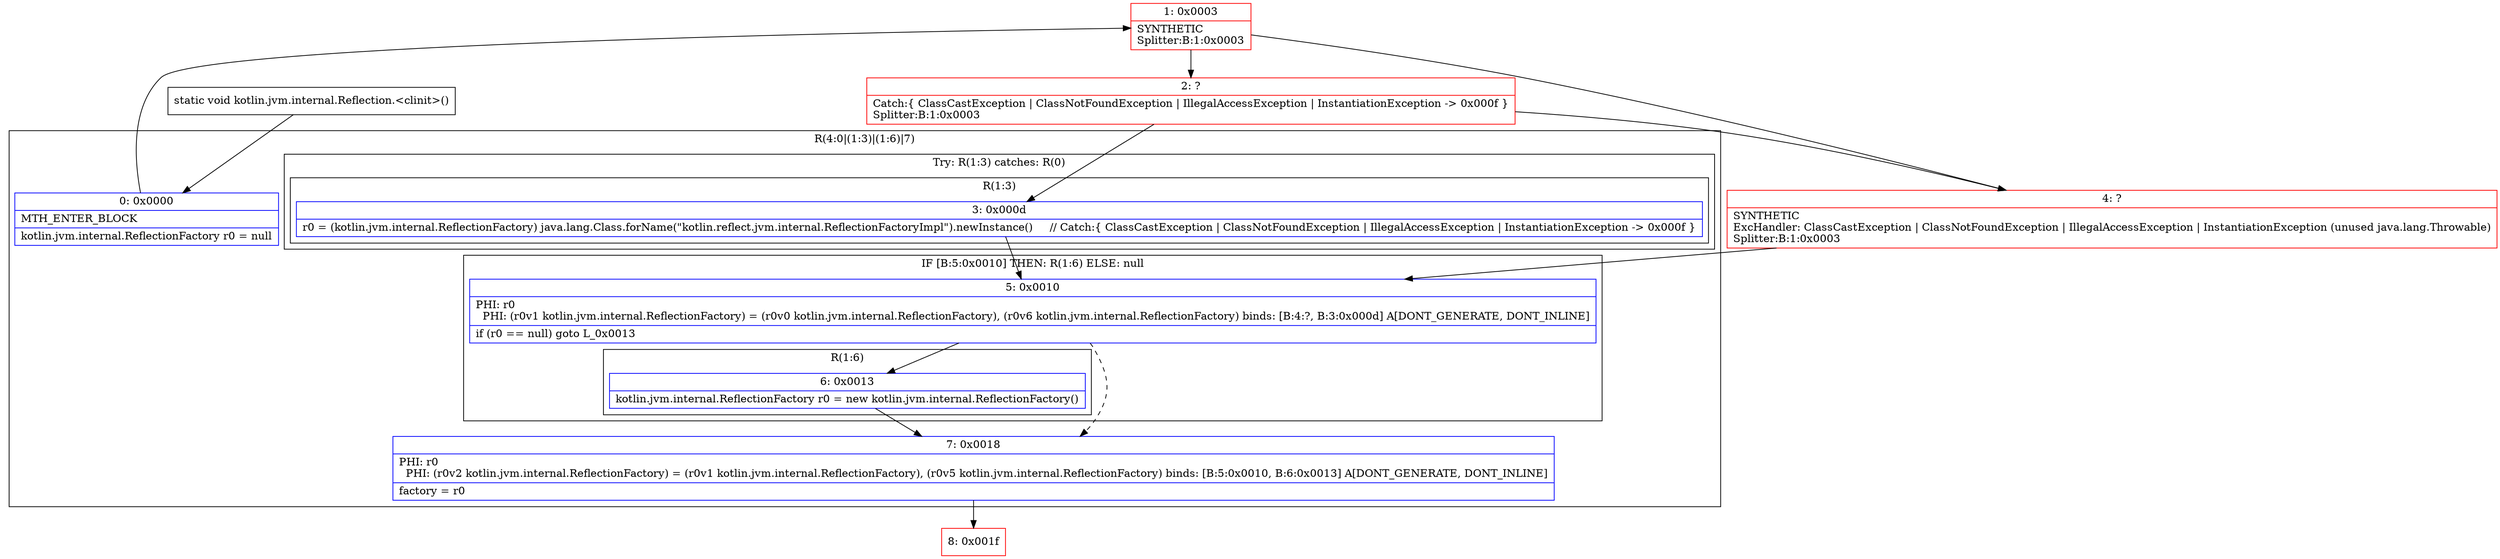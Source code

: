 digraph "CFG forkotlin.jvm.internal.Reflection.\<clinit\>()V" {
subgraph cluster_Region_121909879 {
label = "R(4:0|(1:3)|(1:6)|7)";
node [shape=record,color=blue];
Node_0 [shape=record,label="{0\:\ 0x0000|MTH_ENTER_BLOCK\l|kotlin.jvm.internal.ReflectionFactory r0 = null\l}"];
subgraph cluster_TryCatchRegion_1294733465 {
label = "Try: R(1:3) catches: R(0)";
node [shape=record,color=blue];
subgraph cluster_Region_135048023 {
label = "R(1:3)";
node [shape=record,color=blue];
Node_3 [shape=record,label="{3\:\ 0x000d|r0 = (kotlin.jvm.internal.ReflectionFactory) java.lang.Class.forName(\"kotlin.reflect.jvm.internal.ReflectionFactoryImpl\").newInstance()     \/\/ Catch:\{ ClassCastException \| ClassNotFoundException \| IllegalAccessException \| InstantiationException \-\> 0x000f \}\l}"];
}
subgraph cluster_Region_934933357 {
label = "R(0) | ExcHandler: ClassCastException \| ClassNotFoundException \| IllegalAccessException \| InstantiationException (unused java.lang.Throwable)\l";
node [shape=record,color=blue];
}
}
subgraph cluster_IfRegion_1074733956 {
label = "IF [B:5:0x0010] THEN: R(1:6) ELSE: null";
node [shape=record,color=blue];
Node_5 [shape=record,label="{5\:\ 0x0010|PHI: r0 \l  PHI: (r0v1 kotlin.jvm.internal.ReflectionFactory) = (r0v0 kotlin.jvm.internal.ReflectionFactory), (r0v6 kotlin.jvm.internal.ReflectionFactory) binds: [B:4:?, B:3:0x000d] A[DONT_GENERATE, DONT_INLINE]\l|if (r0 == null) goto L_0x0013\l}"];
subgraph cluster_Region_1820408402 {
label = "R(1:6)";
node [shape=record,color=blue];
Node_6 [shape=record,label="{6\:\ 0x0013|kotlin.jvm.internal.ReflectionFactory r0 = new kotlin.jvm.internal.ReflectionFactory()\l}"];
}
}
Node_7 [shape=record,label="{7\:\ 0x0018|PHI: r0 \l  PHI: (r0v2 kotlin.jvm.internal.ReflectionFactory) = (r0v1 kotlin.jvm.internal.ReflectionFactory), (r0v5 kotlin.jvm.internal.ReflectionFactory) binds: [B:5:0x0010, B:6:0x0013] A[DONT_GENERATE, DONT_INLINE]\l|factory = r0\l}"];
}
subgraph cluster_Region_934933357 {
label = "R(0) | ExcHandler: ClassCastException \| ClassNotFoundException \| IllegalAccessException \| InstantiationException (unused java.lang.Throwable)\l";
node [shape=record,color=blue];
}
Node_1 [shape=record,color=red,label="{1\:\ 0x0003|SYNTHETIC\lSplitter:B:1:0x0003\l}"];
Node_2 [shape=record,color=red,label="{2\:\ ?|Catch:\{ ClassCastException \| ClassNotFoundException \| IllegalAccessException \| InstantiationException \-\> 0x000f \}\lSplitter:B:1:0x0003\l}"];
Node_4 [shape=record,color=red,label="{4\:\ ?|SYNTHETIC\lExcHandler: ClassCastException \| ClassNotFoundException \| IllegalAccessException \| InstantiationException (unused java.lang.Throwable)\lSplitter:B:1:0x0003\l}"];
Node_8 [shape=record,color=red,label="{8\:\ 0x001f}"];
MethodNode[shape=record,label="{static void kotlin.jvm.internal.Reflection.\<clinit\>() }"];
MethodNode -> Node_0;
Node_0 -> Node_1;
Node_3 -> Node_5;
Node_5 -> Node_6;
Node_5 -> Node_7[style=dashed];
Node_6 -> Node_7;
Node_7 -> Node_8;
Node_1 -> Node_2;
Node_1 -> Node_4;
Node_2 -> Node_3;
Node_2 -> Node_4;
Node_4 -> Node_5;
}


